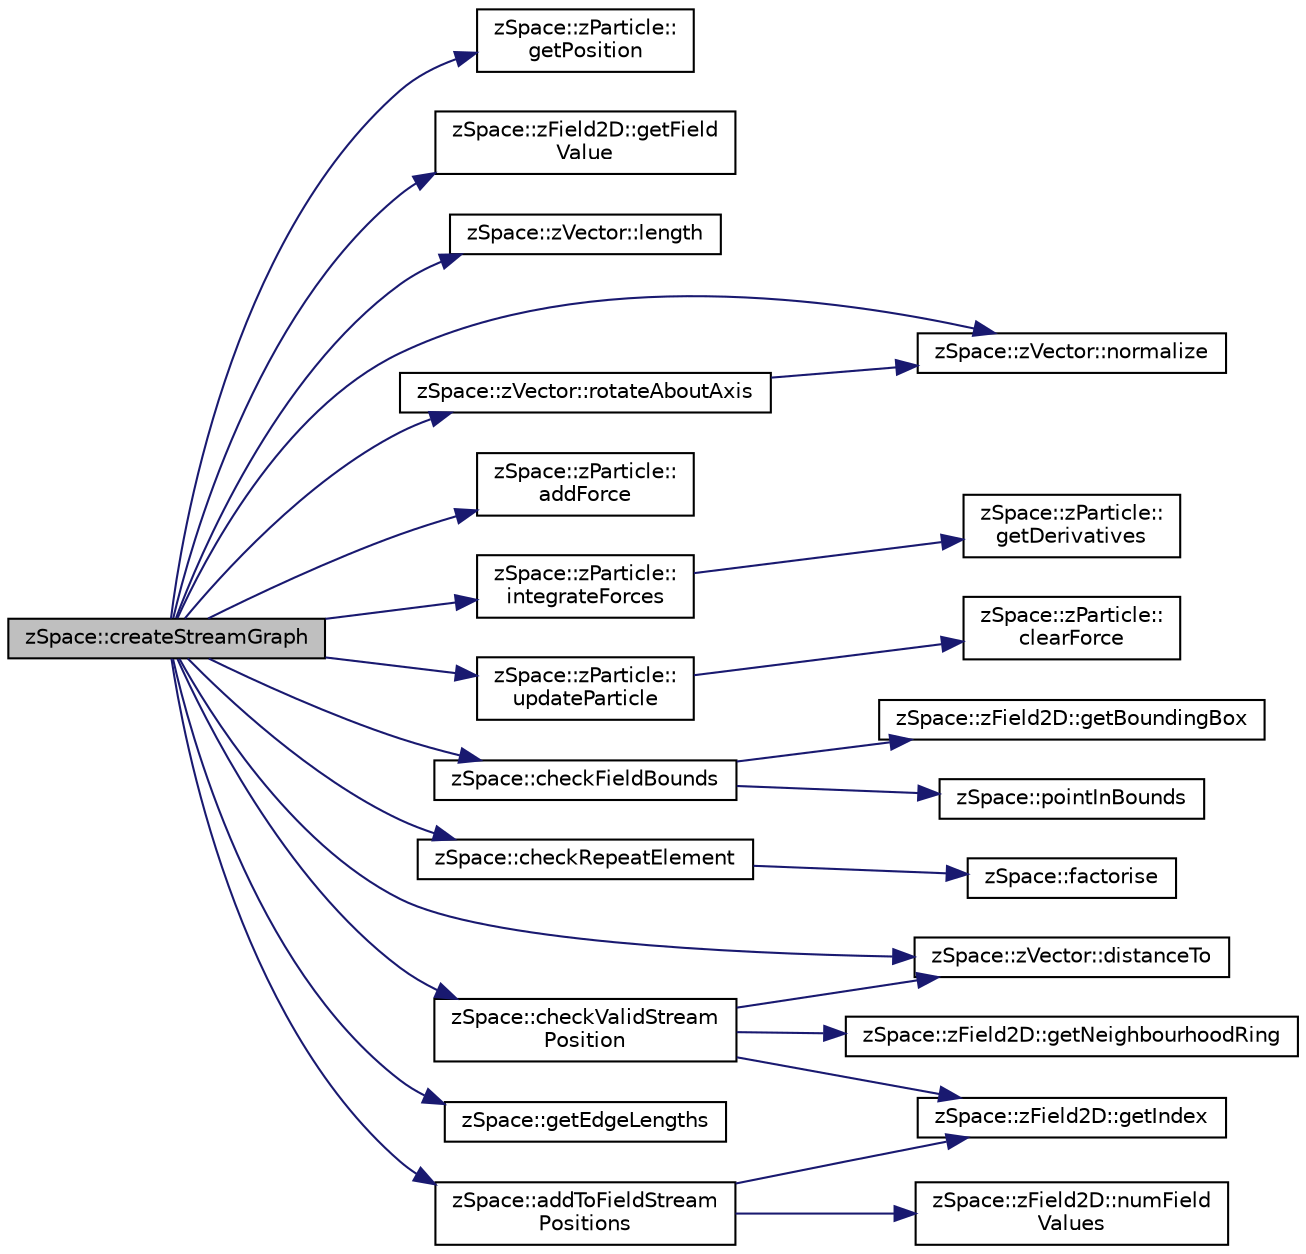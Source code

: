 digraph "zSpace::createStreamGraph"
{
 // LATEX_PDF_SIZE
  edge [fontname="Helvetica",fontsize="10",labelfontname="Helvetica",labelfontsize="10"];
  node [fontname="Helvetica",fontsize="10",shape=record];
  rankdir="LR";
  Node32 [label="zSpace::createStreamGraph",height=0.2,width=0.4,color="black", fillcolor="grey75", style="filled", fontcolor="black",tooltip="This method creates a single stream line as a graph."];
  Node32 -> Node33 [color="midnightblue",fontsize="10",style="solid",fontname="Helvetica"];
  Node33 [label="zSpace::zParticle::\lgetPosition",height=0.2,width=0.4,color="black", fillcolor="white", style="filled",URL="$classz_space_1_1z_particle.html#acea931c316bc1628e7029a22378fc948",tooltip="This method retruns the position of the particle."];
  Node32 -> Node34 [color="midnightblue",fontsize="10",style="solid",fontname="Helvetica"];
  Node34 [label="zSpace::zField2D::getField\lValue",height=0.2,width=0.4,color="black", fillcolor="white", style="filled",URL="$classz_space_1_1z_field2_d.html#a8e932d459482ba0ebd71763a874d5997",tooltip="This method gets the value of the field at the input index."];
  Node32 -> Node35 [color="midnightblue",fontsize="10",style="solid",fontname="Helvetica"];
  Node35 [label="zSpace::zVector::length",height=0.2,width=0.4,color="black", fillcolor="white", style="filled",URL="$classz_space_1_1z_vector.html#aa3e1fd350f48b30428f95e716a4e3400",tooltip="This method returns the magnitude/length of the zVector."];
  Node32 -> Node36 [color="midnightblue",fontsize="10",style="solid",fontname="Helvetica"];
  Node36 [label="zSpace::zVector::normalize",height=0.2,width=0.4,color="black", fillcolor="white", style="filled",URL="$classz_space_1_1z_vector.html#a27d075d5055bb92ddfe63fae4010339b",tooltip="This method normalizes the vector to unit length."];
  Node32 -> Node37 [color="midnightblue",fontsize="10",style="solid",fontname="Helvetica"];
  Node37 [label="zSpace::zVector::rotateAboutAxis",height=0.2,width=0.4,color="black", fillcolor="white", style="filled",URL="$classz_space_1_1z_vector.html#a7c7172b9c4f20a7ff7f24cbe092b63a6",tooltip="This method returns the rotated vector of the current vector about an input axis by the the input ang..."];
  Node37 -> Node36 [color="midnightblue",fontsize="10",style="solid",fontname="Helvetica"];
  Node32 -> Node38 [color="midnightblue",fontsize="10",style="solid",fontname="Helvetica"];
  Node38 [label="zSpace::zParticle::\laddForce",height=0.2,width=0.4,color="black", fillcolor="white", style="filled",URL="$classz_space_1_1z_particle.html#a381a241d323d941de9babd9788fb27ba",tooltip="This method adds the input force to the force of the particle."];
  Node32 -> Node39 [color="midnightblue",fontsize="10",style="solid",fontname="Helvetica"];
  Node39 [label="zSpace::zParticle::\lintegrateForces",height=0.2,width=0.4,color="black", fillcolor="white", style="filled",URL="$classz_space_1_1z_particle.html#a8751c6250178b03d8d6fca614118f990",tooltip="This method intergrates the force and compute the derivatives."];
  Node39 -> Node40 [color="midnightblue",fontsize="10",style="solid",fontname="Helvetica"];
  Node40 [label="zSpace::zParticle::\lgetDerivatives",height=0.2,width=0.4,color="black", fillcolor="white", style="filled",URL="$classz_space_1_1z_particle.html#a031a2499e0e1a32fb9a1d8fe6c3b6df8",tooltip="This method computes the derivatives."];
  Node32 -> Node41 [color="midnightblue",fontsize="10",style="solid",fontname="Helvetica"];
  Node41 [label="zSpace::zParticle::\lupdateParticle",height=0.2,width=0.4,color="black", fillcolor="white", style="filled",URL="$classz_space_1_1z_particle.html#a5091b0da4bbc6d188c2439d055b2cc27",tooltip="This method updates the position and velocity of the particle."];
  Node41 -> Node42 [color="midnightblue",fontsize="10",style="solid",fontname="Helvetica"];
  Node42 [label="zSpace::zParticle::\lclearForce",height=0.2,width=0.4,color="black", fillcolor="white", style="filled",URL="$classz_space_1_1z_particle.html#a415ec17914b4c62ba8d41675766b9af6",tooltip="This method clears the force of the particle."];
  Node32 -> Node43 [color="midnightblue",fontsize="10",style="solid",fontname="Helvetica"];
  Node43 [label="zSpace::checkFieldBounds",height=0.2,width=0.4,color="black", fillcolor="white", style="filled",URL="$group__z_stream_lines2_d.html#ga749da5c460505861f416b903813ac0fc",tooltip="This method checks if the input position is in the bounds of the field."];
  Node43 -> Node44 [color="midnightblue",fontsize="10",style="solid",fontname="Helvetica"];
  Node44 [label="zSpace::zField2D::getBoundingBox",height=0.2,width=0.4,color="black", fillcolor="white", style="filled",URL="$classz_space_1_1z_field2_d.html#aec18cdb580199ce1802e5529ab4da29a",tooltip="This method gets the bounds of the field."];
  Node43 -> Node45 [color="midnightblue",fontsize="10",style="solid",fontname="Helvetica"];
  Node45 [label="zSpace::pointInBounds",height=0.2,width=0.4,color="black", fillcolor="white", style="filled",URL="$group__z_vector_matrix_utilities.html#gab4eab695931013c7a5bf95b1403ce5ce",tooltip="This method checks if the input position is inside the input bounds."];
  Node32 -> Node46 [color="midnightblue",fontsize="10",style="solid",fontname="Helvetica"];
  Node46 [label="zSpace::checkRepeatElement",height=0.2,width=0.4,color="black", fillcolor="white", style="filled",URL="$group__z_vector_matrix_utilities.html#gaaedc6be10abdabde532d14ee45e80a62",tooltip="This method checks if the input value is repeated in input container."];
  Node46 -> Node47 [color="midnightblue",fontsize="10",style="solid",fontname="Helvetica"];
  Node47 [label="zSpace::factorise",height=0.2,width=0.4,color="black", fillcolor="white", style="filled",URL="$group__z_vector_matrix_utilities.html#ga99b573001a7b7d92f9f5f84eaeef5d1b",tooltip="This method returns the factorised vector to the input precision."];
  Node32 -> Node48 [color="midnightblue",fontsize="10",style="solid",fontname="Helvetica"];
  Node48 [label="zSpace::checkValidStream\lPosition",height=0.2,width=0.4,color="black", fillcolor="white", style="filled",URL="$group__z_stream_lines2_d.html#gad99d4cb30be24e7562da0c322b99d876",tooltip="This method checks if the input position is a valid stream position."];
  Node48 -> Node49 [color="midnightblue",fontsize="10",style="solid",fontname="Helvetica"];
  Node49 [label="zSpace::zField2D::getIndex",height=0.2,width=0.4,color="black", fillcolor="white", style="filled",URL="$classz_space_1_1z_field2_d.html#a195cbd398fa8e657b7ea599f34fa7ede",tooltip="This method gets the index of the field for the input X and Y indicies."];
  Node48 -> Node50 [color="midnightblue",fontsize="10",style="solid",fontname="Helvetica"];
  Node50 [label="zSpace::zVector::distanceTo",height=0.2,width=0.4,color="black", fillcolor="white", style="filled",URL="$classz_space_1_1z_vector.html#a3b19c952aec086d743e8bfadaa45cdca",tooltip="This method returns the distance between the current zVector and input zVector."];
  Node48 -> Node51 [color="midnightblue",fontsize="10",style="solid",fontname="Helvetica"];
  Node51 [label="zSpace::zField2D::getNeighbourhoodRing",height=0.2,width=0.4,color="black", fillcolor="white", style="filled",URL="$classz_space_1_1z_field2_d.html#af3c3e9ea62527292411c7358143b04db",tooltip="This method gets the ring neighbours of the field at the input index."];
  Node32 -> Node50 [color="midnightblue",fontsize="10",style="solid",fontname="Helvetica"];
  Node32 -> Node52 [color="midnightblue",fontsize="10",style="solid",fontname="Helvetica"];
  Node52 [label="zSpace::getEdgeLengths",height=0.2,width=0.4,color="black", fillcolor="white", style="filled",URL="$group__z_graph_mesh_utilities.html#ga571a5210f8df39a7fc210adeab068777",tooltip="This method computes the lengths of the edges of a zGraph/zMesh."];
  Node32 -> Node53 [color="midnightblue",fontsize="10",style="solid",fontname="Helvetica"];
  Node53 [label="zSpace::addToFieldStream\lPositions",height=0.2,width=0.4,color="black", fillcolor="white", style="filled",URL="$group__z_stream_lines2_d.html#ga2f56464c852d7f18ef63f13110df8513",tooltip=" "];
  Node53 -> Node54 [color="midnightblue",fontsize="10",style="solid",fontname="Helvetica"];
  Node54 [label="zSpace::zField2D::numField\lValues",height=0.2,width=0.4,color="black", fillcolor="white", style="filled",URL="$classz_space_1_1z_field2_d.html#a016f4370845267e4126827df88caf492",tooltip="This method retruns the number of scalars in the field."];
  Node53 -> Node49 [color="midnightblue",fontsize="10",style="solid",fontname="Helvetica"];
}
